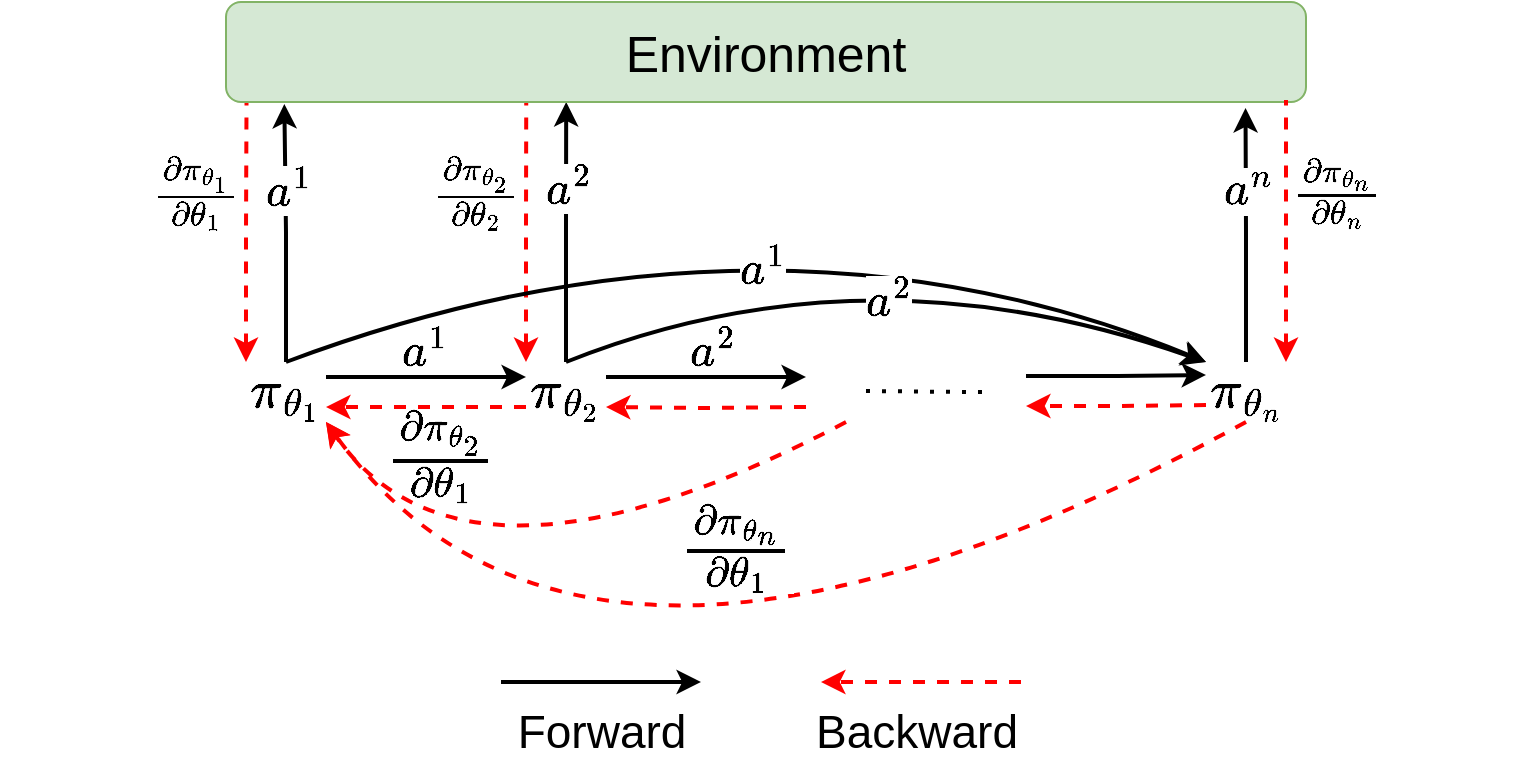<mxfile version="21.5.0" type="github">
  <diagram name="Page-1" id="WriZBPEa5ytxyu4HoaKR">
    <mxGraphModel dx="1360" dy="895" grid="1" gridSize="10" guides="1" tooltips="1" connect="1" arrows="1" fold="1" page="1" pageScale="1" pageWidth="850" pageHeight="1100" math="1" shadow="0">
      <root>
        <mxCell id="0" />
        <mxCell id="1" parent="0" />
        <mxCell id="GCteRZDLV6OiKR53HESX-5" style="edgeStyle=orthogonalEdgeStyle;rounded=0;orthogonalLoop=1;jettySize=auto;html=1;exitX=1;exitY=0.25;exitDx=0;exitDy=0;entryX=0;entryY=0.25;entryDx=0;entryDy=0;strokeWidth=2;" edge="1" parent="1" source="GCteRZDLV6OiKR53HESX-2" target="GCteRZDLV6OiKR53HESX-3">
          <mxGeometry relative="1" as="geometry" />
        </mxCell>
        <mxCell id="GCteRZDLV6OiKR53HESX-43" style="edgeStyle=orthogonalEdgeStyle;rounded=0;orthogonalLoop=1;jettySize=auto;html=1;exitX=0.5;exitY=0;exitDx=0;exitDy=0;entryX=0.054;entryY=1.02;entryDx=0;entryDy=0;entryPerimeter=0;strokeWidth=2;" edge="1" parent="1" source="GCteRZDLV6OiKR53HESX-2" target="GCteRZDLV6OiKR53HESX-42">
          <mxGeometry relative="1" as="geometry" />
        </mxCell>
        <mxCell id="GCteRZDLV6OiKR53HESX-48" value="\( a^1 \)" style="edgeLabel;html=1;align=center;verticalAlign=middle;resizable=0;points=[];fontSize=20;" vertex="1" connectable="0" parent="GCteRZDLV6OiKR53HESX-43">
          <mxGeometry x="0.339" y="-2" relative="1" as="geometry">
            <mxPoint as="offset" />
          </mxGeometry>
        </mxCell>
        <mxCell id="GCteRZDLV6OiKR53HESX-56" style="edgeStyle=orthogonalEdgeStyle;rounded=0;orthogonalLoop=1;jettySize=auto;html=1;exitX=0;exitY=0;exitDx=0;exitDy=0;entryX=0.019;entryY=1;entryDx=0;entryDy=0;entryPerimeter=0;dashed=1;startArrow=classic;startFill=1;endArrow=none;endFill=0;strokeColor=#FF0000;strokeWidth=2;" edge="1" parent="1" source="GCteRZDLV6OiKR53HESX-2" target="GCteRZDLV6OiKR53HESX-42">
          <mxGeometry relative="1" as="geometry" />
        </mxCell>
        <mxCell id="GCteRZDLV6OiKR53HESX-2" value="\( \pi_{\theta _{1}}&amp;nbsp; \)" style="text;html=1;strokeColor=none;fillColor=none;align=center;verticalAlign=middle;whiteSpace=wrap;rounded=0;strokeWidth=0;fontSize=23;" vertex="1" parent="1">
          <mxGeometry x="90" y="610" width="40" height="30" as="geometry" />
        </mxCell>
        <mxCell id="GCteRZDLV6OiKR53HESX-6" style="edgeStyle=orthogonalEdgeStyle;rounded=0;orthogonalLoop=1;jettySize=auto;html=1;exitX=0;exitY=0.75;exitDx=0;exitDy=0;entryX=1;entryY=0.75;entryDx=0;entryDy=0;strokeColor=#FF0000;dashed=1;strokeWidth=2;" edge="1" parent="1" source="GCteRZDLV6OiKR53HESX-3" target="GCteRZDLV6OiKR53HESX-2">
          <mxGeometry relative="1" as="geometry" />
        </mxCell>
        <mxCell id="GCteRZDLV6OiKR53HESX-8" style="edgeStyle=orthogonalEdgeStyle;rounded=0;orthogonalLoop=1;jettySize=auto;html=1;exitX=1;exitY=0.25;exitDx=0;exitDy=0;entryX=0;entryY=0.25;entryDx=0;entryDy=0;strokeWidth=2;" edge="1" parent="1" source="GCteRZDLV6OiKR53HESX-3">
          <mxGeometry relative="1" as="geometry">
            <mxPoint x="370" y="617.5" as="targetPoint" />
          </mxGeometry>
        </mxCell>
        <mxCell id="GCteRZDLV6OiKR53HESX-51" style="edgeStyle=orthogonalEdgeStyle;rounded=0;orthogonalLoop=1;jettySize=auto;html=1;exitX=0.5;exitY=0;exitDx=0;exitDy=0;entryX=0.315;entryY=1;entryDx=0;entryDy=0;entryPerimeter=0;fontSize=20;strokeWidth=2;" edge="1" parent="1" source="GCteRZDLV6OiKR53HESX-3" target="GCteRZDLV6OiKR53HESX-42">
          <mxGeometry relative="1" as="geometry" />
        </mxCell>
        <mxCell id="GCteRZDLV6OiKR53HESX-53" value="\( a^2 \)" style="edgeLabel;html=1;align=center;verticalAlign=middle;resizable=0;points=[];fontSize=20;" vertex="1" connectable="0" parent="GCteRZDLV6OiKR53HESX-51">
          <mxGeometry x="0.339" y="-1" relative="1" as="geometry">
            <mxPoint as="offset" />
          </mxGeometry>
        </mxCell>
        <mxCell id="GCteRZDLV6OiKR53HESX-57" style="edgeStyle=orthogonalEdgeStyle;rounded=0;orthogonalLoop=1;jettySize=auto;html=1;exitX=0;exitY=0;exitDx=0;exitDy=0;entryX=0.278;entryY=0.98;entryDx=0;entryDy=0;entryPerimeter=0;dashed=1;strokeWidth=2;endArrow=none;endFill=0;startArrow=classic;startFill=1;strokeColor=#FF0000;" edge="1" parent="1" source="GCteRZDLV6OiKR53HESX-3" target="GCteRZDLV6OiKR53HESX-42">
          <mxGeometry relative="1" as="geometry" />
        </mxCell>
        <mxCell id="GCteRZDLV6OiKR53HESX-3" value="\( \pi_{\theta _{2}}&amp;nbsp; \)" style="text;html=1;strokeColor=none;fillColor=none;align=center;verticalAlign=middle;whiteSpace=wrap;rounded=0;strokeWidth=0;fontSize=23;" vertex="1" parent="1">
          <mxGeometry x="230" y="610" width="40" height="30" as="geometry" />
        </mxCell>
        <mxCell id="GCteRZDLV6OiKR53HESX-9" style="edgeStyle=orthogonalEdgeStyle;rounded=0;orthogonalLoop=1;jettySize=auto;html=1;exitX=0;exitY=0.75;exitDx=0;exitDy=0;entryX=1;entryY=0.75;entryDx=0;entryDy=0;strokeColor=#FF0000;dashed=1;strokeWidth=2;" edge="1" parent="1" target="GCteRZDLV6OiKR53HESX-3">
          <mxGeometry relative="1" as="geometry">
            <mxPoint x="370" y="632.5" as="sourcePoint" />
          </mxGeometry>
        </mxCell>
        <mxCell id="GCteRZDLV6OiKR53HESX-16" value="" style="curved=1;endArrow=classic;html=1;rounded=0;exitX=0.5;exitY=1;exitDx=0;exitDy=0;entryX=1;entryY=1;entryDx=0;entryDy=0;dashed=1;strokeColor=#FF0000;strokeWidth=2;" edge="1" parent="1" target="GCteRZDLV6OiKR53HESX-2">
          <mxGeometry width="50" height="50" relative="1" as="geometry">
            <mxPoint x="390" y="640" as="sourcePoint" />
            <mxPoint x="200" y="750" as="targetPoint" />
            <Array as="points">
              <mxPoint x="200" y="740" />
            </Array>
          </mxGeometry>
        </mxCell>
        <mxCell id="GCteRZDLV6OiKR53HESX-29" style="edgeStyle=orthogonalEdgeStyle;rounded=0;orthogonalLoop=1;jettySize=auto;html=1;exitX=0;exitY=0.25;exitDx=0;exitDy=0;startArrow=classic;startFill=1;endArrow=none;endFill=0;strokeWidth=2;" edge="1" parent="1">
          <mxGeometry relative="1" as="geometry">
            <mxPoint x="480" y="617" as="targetPoint" />
            <mxPoint x="570" y="616.5" as="sourcePoint" />
          </mxGeometry>
        </mxCell>
        <mxCell id="GCteRZDLV6OiKR53HESX-30" style="edgeStyle=orthogonalEdgeStyle;rounded=0;orthogonalLoop=1;jettySize=auto;html=1;exitX=0;exitY=0.75;exitDx=0;exitDy=0;strokeWidth=2;dashed=1;strokeColor=#FF0000;" edge="1" parent="1">
          <mxGeometry relative="1" as="geometry">
            <mxPoint x="480" y="632" as="targetPoint" />
            <mxPoint x="570" y="631.5" as="sourcePoint" />
          </mxGeometry>
        </mxCell>
        <mxCell id="GCteRZDLV6OiKR53HESX-52" style="edgeStyle=orthogonalEdgeStyle;rounded=0;orthogonalLoop=1;jettySize=auto;html=1;exitX=0.5;exitY=0;exitDx=0;exitDy=0;entryX=0.944;entryY=1.06;entryDx=0;entryDy=0;entryPerimeter=0;strokeWidth=2;" edge="1" parent="1" source="GCteRZDLV6OiKR53HESX-18" target="GCteRZDLV6OiKR53HESX-42">
          <mxGeometry relative="1" as="geometry" />
        </mxCell>
        <mxCell id="GCteRZDLV6OiKR53HESX-54" value="\( a^n \)" style="edgeLabel;html=1;align=center;verticalAlign=middle;resizable=0;points=[];fontSize=20;" vertex="1" connectable="0" parent="GCteRZDLV6OiKR53HESX-52">
          <mxGeometry x="0.379" y="-1" relative="1" as="geometry">
            <mxPoint y="1" as="offset" />
          </mxGeometry>
        </mxCell>
        <mxCell id="GCteRZDLV6OiKR53HESX-18" value="\( \pi_{\theta _{n}}&amp;nbsp; \)" style="text;html=1;strokeColor=none;fillColor=none;align=center;verticalAlign=middle;whiteSpace=wrap;rounded=0;strokeWidth=0;fontSize=23;" vertex="1" parent="1">
          <mxGeometry x="570" y="610" width="40" height="30" as="geometry" />
        </mxCell>
        <mxCell id="GCteRZDLV6OiKR53HESX-19" value="" style="curved=1;endArrow=classic;html=1;rounded=0;exitX=0.5;exitY=0;exitDx=0;exitDy=0;entryX=0;entryY=0;entryDx=0;entryDy=0;strokeWidth=2;" edge="1" parent="1" source="GCteRZDLV6OiKR53HESX-2" target="GCteRZDLV6OiKR53HESX-18">
          <mxGeometry width="50" height="50" relative="1" as="geometry">
            <mxPoint x="310" y="590" as="sourcePoint" />
            <mxPoint x="570" y="590" as="targetPoint" />
            <Array as="points">
              <mxPoint x="350" y="520" />
            </Array>
          </mxGeometry>
        </mxCell>
        <mxCell id="GCteRZDLV6OiKR53HESX-37" value="\( a^1 \)" style="edgeLabel;html=1;align=center;verticalAlign=middle;resizable=0;points=[];fontSize=20;" vertex="1" connectable="0" parent="GCteRZDLV6OiKR53HESX-19">
          <mxGeometry x="-0.03" y="-39" relative="1" as="geometry">
            <mxPoint as="offset" />
          </mxGeometry>
        </mxCell>
        <mxCell id="GCteRZDLV6OiKR53HESX-20" value="" style="curved=1;endArrow=classic;html=1;rounded=0;exitX=0.5;exitY=1;exitDx=0;exitDy=0;entryX=1;entryY=1;entryDx=0;entryDy=0;dashed=1;strokeColor=#FF0000;strokeWidth=2;" edge="1" parent="1" source="GCteRZDLV6OiKR53HESX-18" target="GCteRZDLV6OiKR53HESX-2">
          <mxGeometry width="50" height="50" relative="1" as="geometry">
            <mxPoint x="120" y="790" as="sourcePoint" />
            <mxPoint x="580" y="790" as="targetPoint" />
            <Array as="points">
              <mxPoint x="260" y="820" />
            </Array>
          </mxGeometry>
        </mxCell>
        <mxCell id="GCteRZDLV6OiKR53HESX-65" value="\( \frac{\partial\pi_{\theta _n}}{\partial\theta _1} \)" style="edgeLabel;html=1;align=center;verticalAlign=middle;resizable=0;points=[];fontSize=25;fontColor=#000000;" vertex="1" connectable="0" parent="GCteRZDLV6OiKR53HESX-20">
          <mxGeometry x="-0.138" y="-62" relative="1" as="geometry">
            <mxPoint y="-6" as="offset" />
          </mxGeometry>
        </mxCell>
        <mxCell id="GCteRZDLV6OiKR53HESX-21" value="" style="endArrow=none;dashed=1;html=1;dashPattern=1 3;strokeWidth=2;rounded=0;" edge="1" parent="1">
          <mxGeometry width="50" height="50" relative="1" as="geometry">
            <mxPoint x="400" y="624.5" as="sourcePoint" />
            <mxPoint x="460" y="625" as="targetPoint" />
            <Array as="points">
              <mxPoint x="450" y="625" />
            </Array>
          </mxGeometry>
        </mxCell>
        <mxCell id="GCteRZDLV6OiKR53HESX-23" style="edgeStyle=orthogonalEdgeStyle;rounded=0;orthogonalLoop=1;jettySize=auto;html=1;exitX=1;exitY=0.25;exitDx=0;exitDy=0;entryX=0;entryY=0.25;entryDx=0;entryDy=0;strokeWidth=2;" edge="1" parent="1">
          <mxGeometry relative="1" as="geometry">
            <mxPoint x="217.5" y="770" as="sourcePoint" />
            <mxPoint x="317.5" y="770" as="targetPoint" />
          </mxGeometry>
        </mxCell>
        <mxCell id="GCteRZDLV6OiKR53HESX-25" value="&lt;font style=&quot;font-size: 23px;&quot;&gt;Forward&lt;/font&gt;" style="text;html=1;strokeColor=none;fillColor=none;align=center;verticalAlign=middle;whiteSpace=wrap;rounded=0;fontSize=23;" vertex="1" parent="1">
          <mxGeometry x="227.5" y="780" width="80" height="30" as="geometry" />
        </mxCell>
        <mxCell id="GCteRZDLV6OiKR53HESX-26" style="edgeStyle=orthogonalEdgeStyle;rounded=0;orthogonalLoop=1;jettySize=auto;html=1;exitX=0;exitY=0.75;exitDx=0;exitDy=0;entryX=1;entryY=0.75;entryDx=0;entryDy=0;strokeColor=#FF0000;dashed=1;strokeWidth=2;" edge="1" parent="1">
          <mxGeometry relative="1" as="geometry">
            <mxPoint x="477.5" y="770" as="sourcePoint" />
            <mxPoint x="377.5" y="770" as="targetPoint" />
          </mxGeometry>
        </mxCell>
        <mxCell id="GCteRZDLV6OiKR53HESX-27" value="&lt;font style=&quot;font-size: 23px;&quot;&gt;Backward&lt;/font&gt;" style="text;html=1;strokeColor=none;fillColor=none;align=center;verticalAlign=middle;whiteSpace=wrap;rounded=0;" vertex="1" parent="1">
          <mxGeometry x="367.5" y="780" width="115" height="30" as="geometry" />
        </mxCell>
        <mxCell id="GCteRZDLV6OiKR53HESX-31" value="" style="curved=1;endArrow=classic;html=1;rounded=0;exitX=0.5;exitY=0;exitDx=0;exitDy=0;entryX=0;entryY=0;entryDx=0;entryDy=0;strokeWidth=2;" edge="1" parent="1" source="GCteRZDLV6OiKR53HESX-3" target="GCteRZDLV6OiKR53HESX-18">
          <mxGeometry width="50" height="50" relative="1" as="geometry">
            <mxPoint x="80" y="560" as="sourcePoint" />
            <mxPoint x="540" y="560" as="targetPoint" />
            <Array as="points">
              <mxPoint x="400" y="550" />
            </Array>
          </mxGeometry>
        </mxCell>
        <mxCell id="GCteRZDLV6OiKR53HESX-38" value="\( a^2 \)" style="edgeLabel;html=1;align=center;verticalAlign=middle;resizable=0;points=[];fontSize=20;" vertex="1" connectable="0" parent="GCteRZDLV6OiKR53HESX-31">
          <mxGeometry x="0.068" y="-23" relative="1" as="geometry">
            <mxPoint x="-1" as="offset" />
          </mxGeometry>
        </mxCell>
        <mxCell id="GCteRZDLV6OiKR53HESX-34" value="\( a^1 \)" style="text;html=1;strokeColor=none;fillColor=none;align=center;verticalAlign=middle;whiteSpace=wrap;rounded=0;fontSize=20;" vertex="1" parent="1">
          <mxGeometry x="170" y="594" width="20" height="20" as="geometry" />
        </mxCell>
        <mxCell id="GCteRZDLV6OiKR53HESX-35" value="\( a^2 \)" style="text;html=1;strokeColor=none;fillColor=none;align=center;verticalAlign=middle;whiteSpace=wrap;rounded=0;fontSize=20;" vertex="1" parent="1">
          <mxGeometry x="312" y="591" width="22.5" height="26" as="geometry" />
        </mxCell>
        <mxCell id="GCteRZDLV6OiKR53HESX-42" value="&lt;font style=&quot;font-size: 25px;&quot;&gt;Environment&lt;/font&gt;" style="rounded=1;whiteSpace=wrap;html=1;fillColor=#d5e8d4;strokeColor=#82b366;" vertex="1" parent="1">
          <mxGeometry x="80" y="430" width="540" height="50" as="geometry" />
        </mxCell>
        <mxCell id="GCteRZDLV6OiKR53HESX-58" style="edgeStyle=orthogonalEdgeStyle;rounded=0;orthogonalLoop=1;jettySize=auto;html=1;exitX=0;exitY=0;exitDx=0;exitDy=0;entryX=0.278;entryY=0.98;entryDx=0;entryDy=0;entryPerimeter=0;dashed=1;strokeWidth=2;endArrow=none;endFill=0;startArrow=classic;startFill=1;strokeColor=#FF0000;" edge="1" parent="1">
          <mxGeometry relative="1" as="geometry">
            <mxPoint x="610" y="610" as="sourcePoint" />
            <mxPoint x="610" y="479" as="targetPoint" />
          </mxGeometry>
        </mxCell>
        <mxCell id="GCteRZDLV6OiKR53HESX-59" value="\( \frac{\partial\pi_{\theta _1}}{\partial\theta _1} \)" style="text;html=1;strokeColor=none;fillColor=none;align=center;verticalAlign=middle;whiteSpace=wrap;rounded=0;fontSize=20;fontColor=#000000;" vertex="1" parent="1">
          <mxGeometry x="50" y="510" width="30" height="30" as="geometry" />
        </mxCell>
        <mxCell id="GCteRZDLV6OiKR53HESX-60" value="\( \frac{\partial\pi_{\theta _2}}{\partial\theta _2} \)" style="text;html=1;strokeColor=none;fillColor=none;align=center;verticalAlign=middle;whiteSpace=wrap;rounded=0;fontSize=20;fontColor=#000000;" vertex="1" parent="1">
          <mxGeometry x="190" y="510" width="30" height="30" as="geometry" />
        </mxCell>
        <mxCell id="GCteRZDLV6OiKR53HESX-61" value="\( \frac{\partial\pi_{\theta _n}}{\partial\theta _n} \)" style="text;html=1;strokeColor=none;fillColor=none;align=center;verticalAlign=middle;whiteSpace=wrap;rounded=0;fontSize=20;fontColor=#000000;" vertex="1" parent="1">
          <mxGeometry x="620" y="510" width="30" height="30" as="geometry" />
        </mxCell>
        <mxCell id="GCteRZDLV6OiKR53HESX-62" value="\( \frac{\partial\pi_{\theta _2}}{\partial\theta _1} \)" style="text;html=1;strokeColor=none;fillColor=none;align=center;verticalAlign=middle;whiteSpace=wrap;rounded=0;fontSize=25;fontColor=#000000;fontStyle=0" vertex="1" parent="1">
          <mxGeometry x="172" y="642" width="30" height="30" as="geometry" />
        </mxCell>
      </root>
    </mxGraphModel>
  </diagram>
</mxfile>
